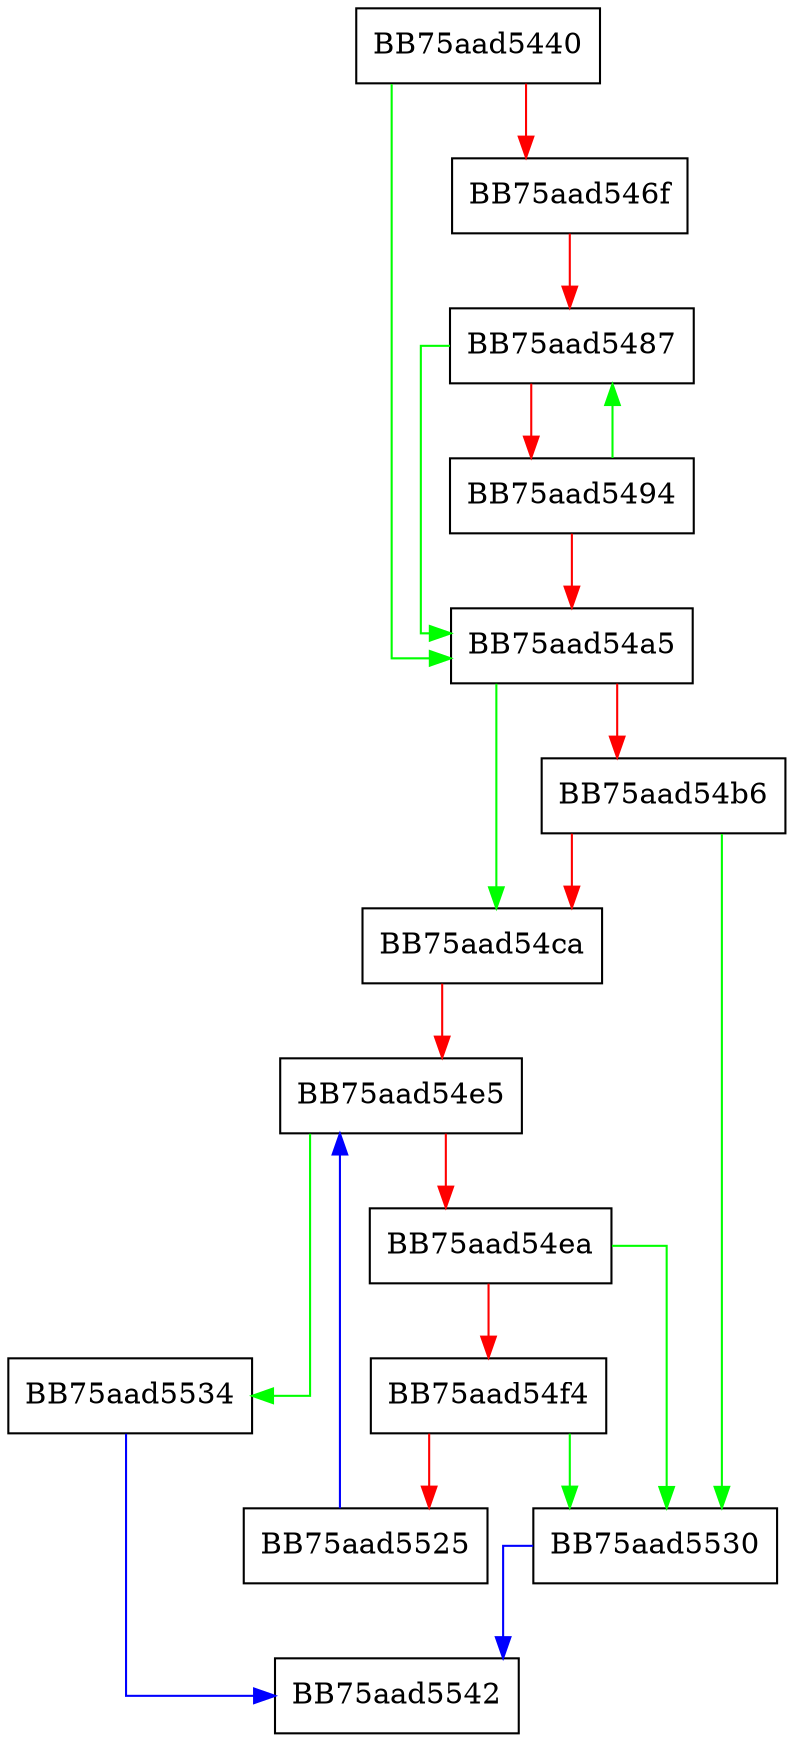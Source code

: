 digraph match_backref {
  node [shape="box"];
  graph [splines=ortho];
  BB75aad5440 -> BB75aad54a5 [color="green"];
  BB75aad5440 -> BB75aad546f [color="red"];
  BB75aad546f -> BB75aad5487 [color="red"];
  BB75aad5487 -> BB75aad54a5 [color="green"];
  BB75aad5487 -> BB75aad5494 [color="red"];
  BB75aad5494 -> BB75aad5487 [color="green"];
  BB75aad5494 -> BB75aad54a5 [color="red"];
  BB75aad54a5 -> BB75aad54ca [color="green"];
  BB75aad54a5 -> BB75aad54b6 [color="red"];
  BB75aad54b6 -> BB75aad5530 [color="green"];
  BB75aad54b6 -> BB75aad54ca [color="red"];
  BB75aad54ca -> BB75aad54e5 [color="red"];
  BB75aad54e5 -> BB75aad5534 [color="green"];
  BB75aad54e5 -> BB75aad54ea [color="red"];
  BB75aad54ea -> BB75aad5530 [color="green"];
  BB75aad54ea -> BB75aad54f4 [color="red"];
  BB75aad54f4 -> BB75aad5530 [color="green"];
  BB75aad54f4 -> BB75aad5525 [color="red"];
  BB75aad5525 -> BB75aad54e5 [color="blue"];
  BB75aad5530 -> BB75aad5542 [color="blue"];
  BB75aad5534 -> BB75aad5542 [color="blue"];
}